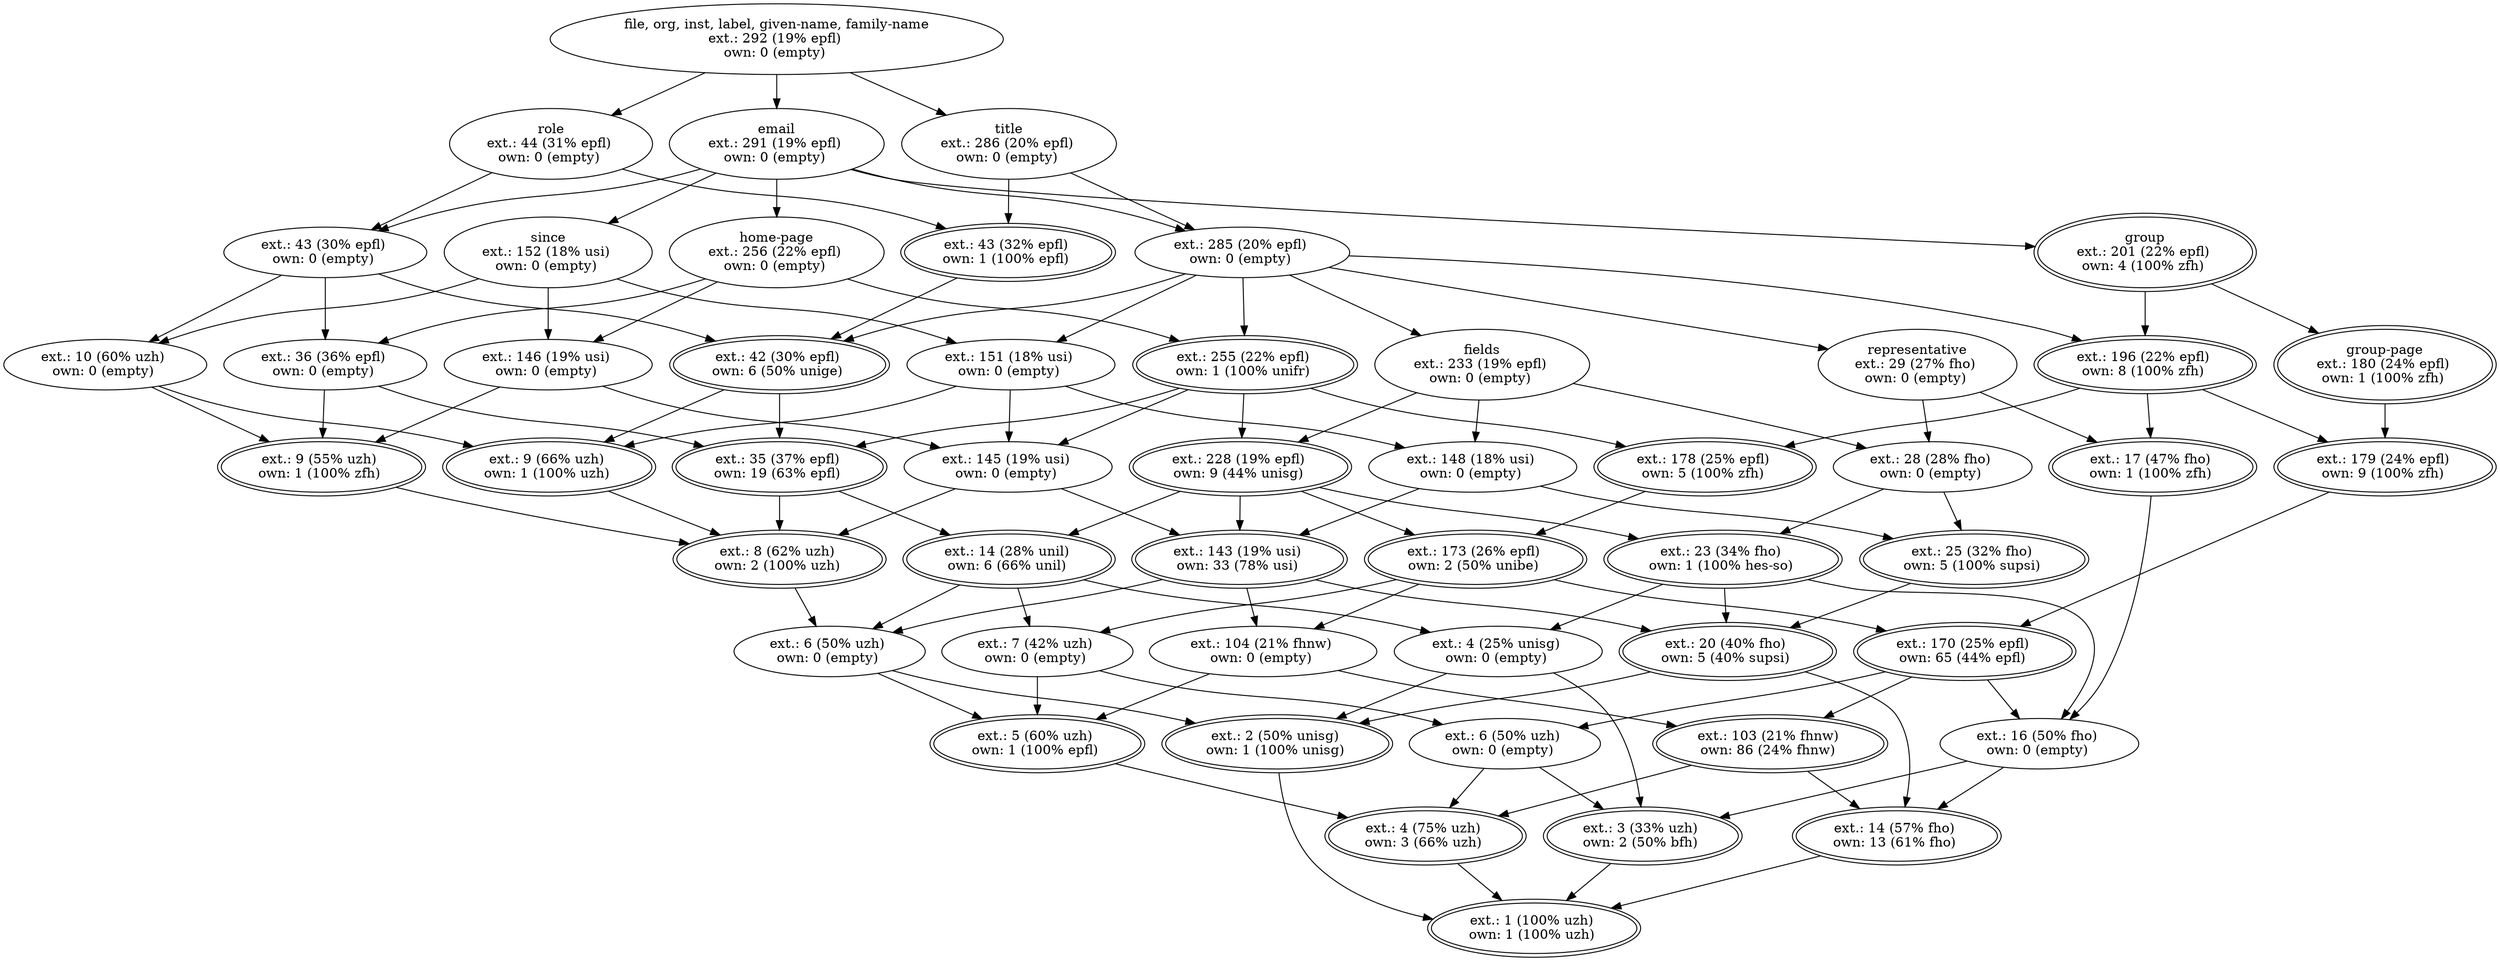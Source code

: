 digraph d{
1 [label="file, org, inst, label, given-name, family-name
ext.: 292 (19% epfl) 
own: 0 (empty) "]
2 [label="ext.: 103 (21% fhnw) 
own: 86 (24% fhnw) ", peripheries = 2]
3 [label="ext.: 170 (25% epfl) 
own: 65 (44% epfl) ", peripheries = 2]
4 [label="ext.: 3 (33% uzh) 
own: 2 (50% bfh) ", peripheries = 2]
5 [label="ext.: 16 (50% fho) 
own: 0 (empty) "]
6 [label="ext.: 14 (57% fho) 
own: 13 (61% fho) ", peripheries = 2]
7 [label="ext.: 104 (21% fhnw) 
own: 0 (empty) "]
8 [label="ext.: 173 (26% epfl) 
own: 2 (50% unibe) ", peripheries = 2]
9 [label="ext.: 7 (42% uzh) 
own: 0 (empty) "]
10 [label="ext.: 5 (60% uzh) 
own: 1 (100% epfl) ", peripheries = 2]
11 [label="ext.: 255 (22% epfl) 
own: 1 (100% unifr) ", peripheries = 2]
12 [label="ext.: 35 (37% epfl) 
own: 19 (63% epfl) ", peripheries = 2]
13 [label="title
ext.: 286 (20% epfl) 
own: 0 (empty) "]
14 [label="ext.: 43 (32% epfl) 
own: 1 (100% epfl) ", peripheries = 2]
15 [label="ext.: 143 (19% usi) 
own: 33 (78% usi) ", peripheries = 2]
16 [label="ext.: 228 (19% epfl) 
own: 9 (44% unisg) ", peripheries = 2]
17 [label="ext.: 23 (34% fho) 
own: 1 (100% hes-so) ", peripheries = 2]
18 [label="ext.: 20 (40% fho) 
own: 5 (40% supsi) ", peripheries = 2]
19 [label="ext.: 6 (50% uzh) 
own: 0 (empty) "]
20 [label="ext.: 4 (75% uzh) 
own: 3 (66% uzh) ", peripheries = 2]
21 [label="ext.: 148 (18% usi) 
own: 0 (empty) "]
22 [label="fields
ext.: 233 (19% epfl) 
own: 0 (empty) "]
23 [label="ext.: 28 (28% fho) 
own: 0 (empty) "]
24 [label="ext.: 25 (32% fho) 
own: 5 (100% supsi) ", peripheries = 2]
25 [label="ext.: 285 (20% epfl) 
own: 0 (empty) "]
26 [label="ext.: 14 (28% unil) 
own: 6 (66% unil) ", peripheries = 2]
27 [label="ext.: 42 (30% epfl) 
own: 6 (50% unige) ", peripheries = 2]
28 [label="ext.: 4 (25% unisg) 
own: 0 (empty) "]
29 [label="ext.: 6 (50% uzh) 
own: 0 (empty) "]
30 [label="ext.: 2 (50% unisg) 
own: 1 (100% unisg) ", peripheries = 2]
31 [label="ext.: 151 (18% usi) 
own: 0 (empty) "]
32 [label="ext.: 9 (66% uzh) 
own: 1 (100% uzh) ", peripheries = 2]
33 [label="ext.: 145 (19% usi) 
own: 0 (empty) "]
34 [label="ext.: 8 (62% uzh) 
own: 2 (100% uzh) ", peripheries = 2]
35 [label="ext.: 1 (100% uzh) 
own: 1 (100% uzh) ", peripheries = 2]
36 [label="ext.: 146 (19% usi) 
own: 0 (empty) "]
37 [label="home-page
ext.: 256 (22% epfl) 
own: 0 (empty) "]
38 [label="ext.: 36 (36% epfl) 
own: 0 (empty) "]
39 [label="ext.: 9 (55% uzh) 
own: 1 (100% zfh) ", peripheries = 2]
40 [label="role
ext.: 44 (31% epfl) 
own: 0 (empty) "]
41 [label="since
ext.: 152 (18% usi) 
own: 0 (empty) "]
42 [label="email
ext.: 291 (19% epfl) 
own: 0 (empty) "]
43 [label="ext.: 43 (30% epfl) 
own: 0 (empty) "]
44 [label="ext.: 10 (60% uzh) 
own: 0 (empty) "]
45 [label="ext.: 178 (25% epfl) 
own: 5 (100% zfh) ", peripheries = 2]
46 [label="ext.: 196 (22% epfl) 
own: 8 (100% zfh) ", peripheries = 2]
47 [label="group
ext.: 201 (22% epfl) 
own: 4 (100% zfh) ", peripheries = 2]
48 [label="ext.: 179 (24% epfl) 
own: 9 (100% zfh) ", peripheries = 2]
49 [label="group-page
ext.: 180 (24% epfl) 
own: 1 (100% zfh) ", peripheries = 2]
50 [label="ext.: 17 (47% fho) 
own: 1 (100% zfh) ", peripheries = 2]
51 [label="representative
ext.: 29 (27% fho) 
own: 0 (empty) "]
1->13;
1->40;
1->42;
13->14;
13->25;
40->14;
40->43;
42->25;
42->37;
42->41;
42->43;
42->47;
14->27;
25->11;
25->22;
25->27;
25->31;
25->46;
25->51;
37->11;
37->36;
37->38;
41->31;
41->36;
41->44;
43->27;
43->38;
43->44;
47->46;
47->49;
11->12;
11->16;
11->33;
11->45;
22->16;
22->21;
22->23;
27->12;
27->32;
31->21;
31->32;
31->33;
36->33;
36->39;
38->12;
38->39;
44->32;
44->39;
46->45;
46->48;
46->50;
49->48;
51->23;
51->50;
12->26;
12->34;
16->8;
16->15;
16->17;
16->26;
21->15;
21->24;
23->17;
23->24;
32->34;
33->15;
33->34;
39->34;
45->8;
8->3;
8->7;
8->9;
15->7;
15->18;
15->29;
17->18;
17->28;
24->18;
26->9;
26->28;
26->29;
34->29;
3->2;
3->5;
3->19;
7->2;
7->10;
9->10;
9->19;
18->30;
28->30;
29->10;
29->30;
2->6;
2->20;
5->4;
5->6;
10->20;
19->4;
19->20;
4->35;
6->35;
20->35;
48->3;
17->5;
18->6;
28->4;
30->35;
50->5;
}